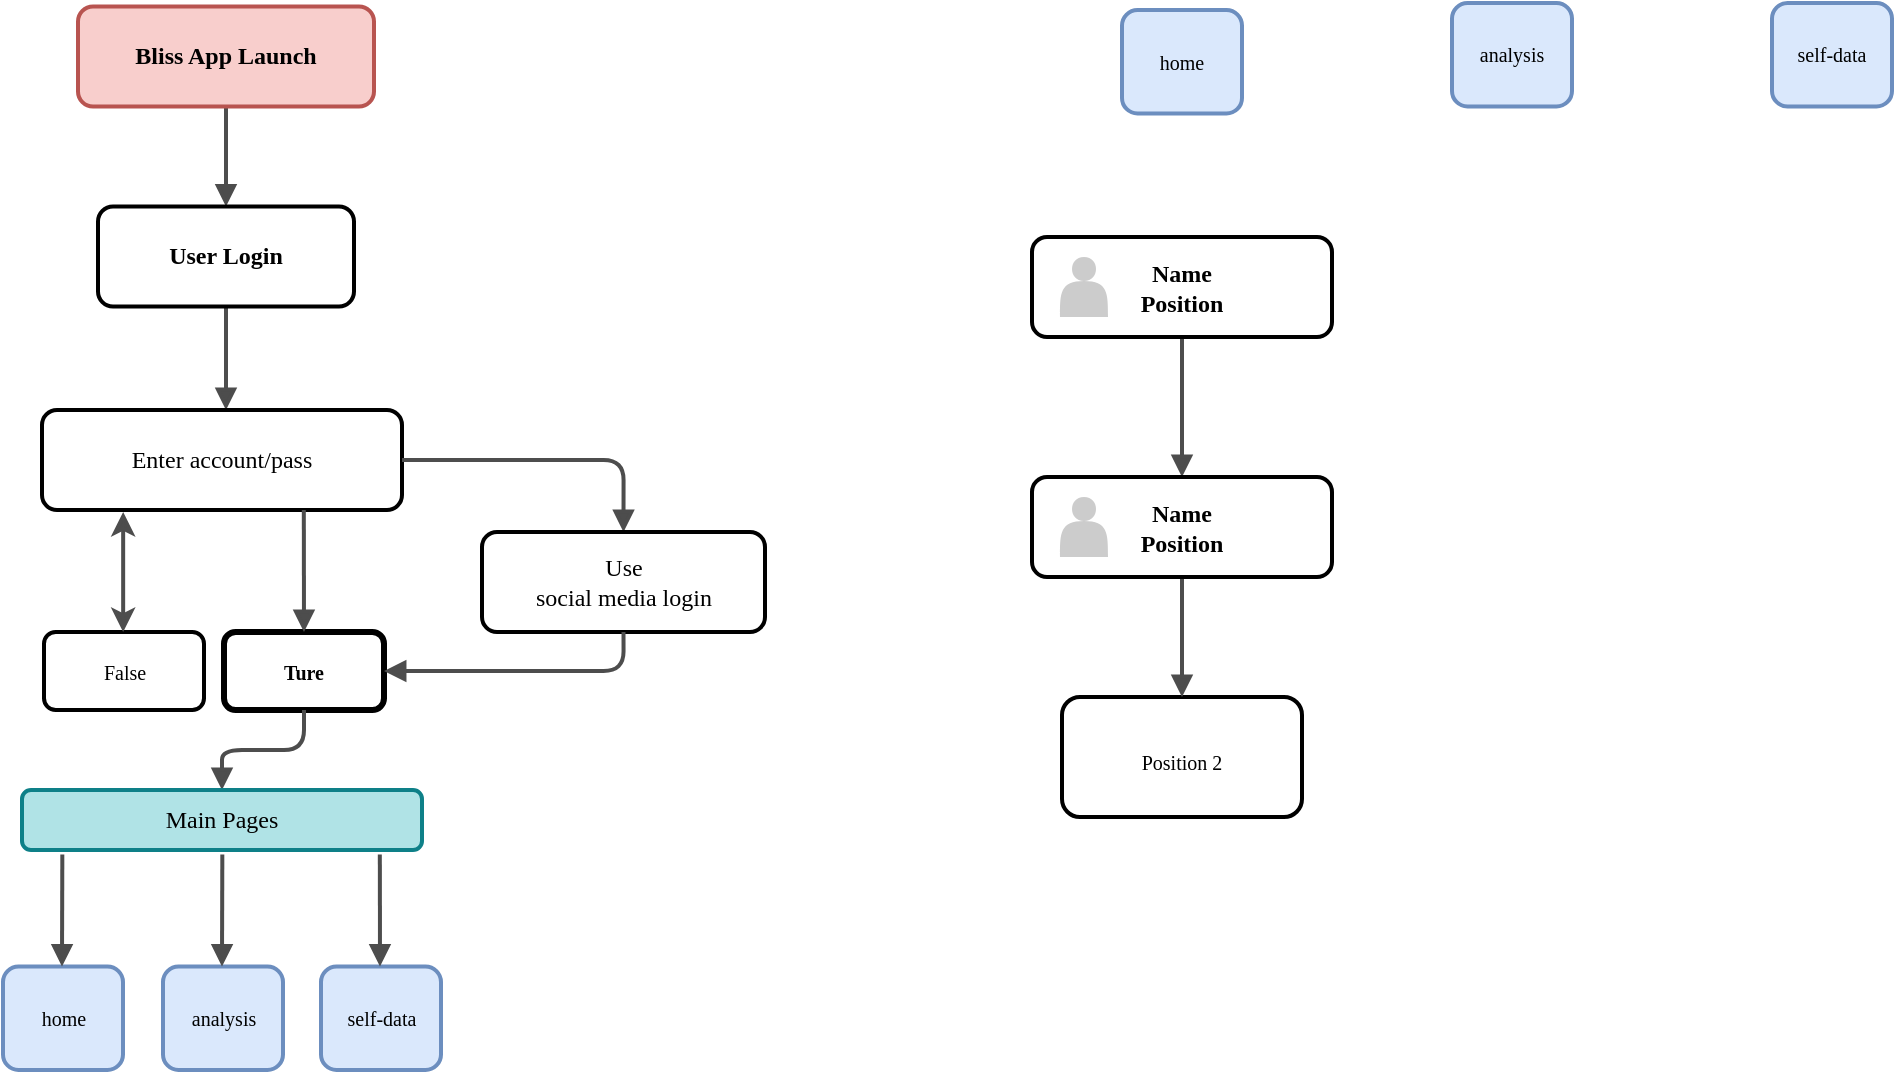 <mxfile version="13.9.0" type="github">
  <diagram name="Page-1" id="19d8dcba-68ad-dc05-1034-9cf7b2a963f6">
    <mxGraphModel dx="868" dy="494" grid="1" gridSize="10" guides="1" tooltips="1" connect="1" arrows="1" fold="1" page="1" pageScale="1" pageWidth="1169" pageHeight="827" background="#ffffff" math="0" shadow="0">
      <root>
        <mxCell id="0" />
        <mxCell id="1" parent="0" />
        <mxCell id="7Wea8-h-4_J0Y_boDIyt-44" value="" style="whiteSpace=wrap;html=1;rounded=1;shadow=0;comic=0;strokeWidth=2;fontFamily=Verdana;align=center;fontSize=10;" vertex="1" parent="1">
          <mxGeometry x="540" y="383.5" width="120" height="60" as="geometry" />
        </mxCell>
        <mxCell id="218ae93e1282097f-19" value="" style="whiteSpace=wrap;html=1;rounded=1;shadow=0;comic=0;strokeWidth=3;fontFamily=Verdana;align=center;fontSize=10;" parent="1" vertex="1">
          <mxGeometry x="121" y="351" width="80" height="39" as="geometry" />
        </mxCell>
        <mxCell id="218ae93e1282097f-24" value="analysis" style="whiteSpace=wrap;html=1;rounded=1;shadow=0;comic=0;strokeWidth=2;fontFamily=Verdana;align=center;fontSize=10;fillColor=#dae8fc;strokeColor=#6c8ebf;" parent="1" vertex="1">
          <mxGeometry x="90.5" y="518.25" width="60" height="51.75" as="geometry" />
        </mxCell>
        <mxCell id="218ae93e1282097f-42" value="" style="edgeStyle=orthogonalEdgeStyle;rounded=1;html=1;labelBackgroundColor=none;endArrow=block;endFill=1;strokeColor=#4D4D4D;strokeWidth=2;fontFamily=Verdana;fontSize=12;fontStyle=1;exitX=0.5;exitY=1;exitDx=0;exitDy=0;" parent="1" source="218ae93e1282097f-19" target="6257edae8c83ed4a-12" edge="1">
          <mxGeometry relative="1" as="geometry">
            <mxPoint x="200" y="380" as="sourcePoint" />
          </mxGeometry>
        </mxCell>
        <mxCell id="218ae93e1282097f-43" value="" style="edgeStyle=orthogonalEdgeStyle;rounded=1;html=1;labelBackgroundColor=none;endArrow=block;endFill=1;strokeColor=#4D4D4D;strokeWidth=2;fontFamily=Verdana;fontSize=12;fontStyle=1;entryX=0.5;entryY=0;entryDx=0;entryDy=0;" parent="1" source="6257edae8c83ed4a-1" target="6257edae8c83ed4a-9" edge="1">
          <mxGeometry relative="1" as="geometry" />
        </mxCell>
        <mxCell id="218ae93e1282097f-45" value="" style="edgeStyle=elbowEdgeStyle;rounded=1;html=1;labelBackgroundColor=none;endArrow=block;endFill=1;strokeColor=#4D4D4D;strokeWidth=2;fontFamily=Verdana;fontSize=12;fontStyle=1" parent="1" source="6257edae8c83ed4a-9" target="6257edae8c83ed4a-21" edge="1">
          <mxGeometry relative="1" as="geometry" />
        </mxCell>
        <mxCell id="218ae93e1282097f-48" value="" style="edgeStyle=orthogonalEdgeStyle;rounded=1;html=1;labelBackgroundColor=none;endArrow=block;endFill=1;strokeColor=#4D4D4D;strokeWidth=2;fontFamily=Verdana;fontSize=12;fontStyle=1" parent="1" source="218ae93e1282097f-2" target="6257edae8c83ed4a-24" edge="1">
          <mxGeometry relative="1" as="geometry" />
        </mxCell>
        <mxCell id="218ae93e1282097f-50" value="" style="edgeStyle=orthogonalEdgeStyle;rounded=1;html=1;labelBackgroundColor=none;endArrow=block;endFill=1;strokeColor=#4D4D4D;strokeWidth=2;fontFamily=Verdana;fontSize=10;entryX=0.5;entryY=0;entryDx=0;entryDy=0;" parent="1" source="6257edae8c83ed4a-24" target="7Wea8-h-4_J0Y_boDIyt-44" edge="1">
          <mxGeometry relative="1" as="geometry">
            <mxPoint x="625" y="383.5" as="targetPoint" />
          </mxGeometry>
        </mxCell>
        <mxCell id="218ae93e1282097f-66" value="Ture" style="text;html=1;strokeColor=none;fillColor=none;align=center;verticalAlign=middle;whiteSpace=wrap;rounded=1;shadow=0;comic=0;fontFamily=Verdana;fontSize=10;fontStyle=1" parent="1" vertex="1">
          <mxGeometry x="131" y="358" width="60" height="25" as="geometry" />
        </mxCell>
        <mxCell id="218ae93e1282097f-78" value="Position 2" style="text;html=1;strokeColor=none;fillColor=none;align=center;verticalAlign=middle;whiteSpace=wrap;rounded=1;shadow=0;comic=0;fontFamily=Verdana;fontSize=10;" parent="1" vertex="1">
          <mxGeometry x="555" y="403.5" width="90" height="25" as="geometry" />
        </mxCell>
        <mxCell id="6257edae8c83ed4a-9" value="User Login" style="whiteSpace=wrap;html=1;rounded=1;shadow=0;comic=0;strokeWidth=2;fontFamily=Verdana;align=center;fontSize=12;fontStyle=1" parent="1" vertex="1">
          <mxGeometry x="58" y="138.25" width="128" height="50" as="geometry" />
        </mxCell>
        <mxCell id="6257edae8c83ed4a-21" value="Enter account/pass" style="whiteSpace=wrap;html=1;rounded=1;shadow=0;comic=0;strokeWidth=2;fontFamily=Verdana;align=center;fontSize=12;fontStyle=0" parent="1" vertex="1">
          <mxGeometry x="30" y="240" width="180" height="50" as="geometry" />
        </mxCell>
        <mxCell id="6257edae8c83ed4a-12" value="Main Pages" style="whiteSpace=wrap;html=1;rounded=1;shadow=0;comic=0;strokeWidth=2;fontFamily=Verdana;align=center;fontSize=12;fontStyle=0;fillColor=#b0e3e6;strokeColor=#0e8088;" parent="1" vertex="1">
          <mxGeometry x="20" y="430" width="200" height="30" as="geometry" />
        </mxCell>
        <mxCell id="6257edae8c83ed4a-1" value="Bliss App Launch" style="whiteSpace=wrap;html=1;rounded=1;shadow=0;comic=0;strokeWidth=2;fontFamily=Verdana;align=center;fontSize=12;fontStyle=1;fillColor=#f8cecc;strokeColor=#b85450;" parent="1" vertex="1">
          <mxGeometry x="48" y="38.25" width="148" height="50" as="geometry" />
        </mxCell>
        <mxCell id="218ae93e1282097f-2" value="Name&lt;div&gt;&lt;span&gt;Position&lt;/span&gt;&lt;/div&gt;" style="whiteSpace=wrap;html=1;rounded=1;shadow=0;comic=0;strokeWidth=2;fontFamily=Verdana;align=center;fontSize=12;fontStyle=1" parent="1" vertex="1">
          <mxGeometry x="525" y="153.5" width="150" height="50" as="geometry" />
        </mxCell>
        <mxCell id="218ae93e1282097f-3" value="" style="shape=actor;whiteSpace=wrap;html=1;rounded=0;shadow=0;comic=0;strokeWidth=1;fillColor=#CCCCCC;fontFamily=Verdana;align=center;strokeColor=none;fontSize=12;fontStyle=1" parent="1" vertex="1">
          <mxGeometry x="539" y="163.5" width="24" height="30" as="geometry" />
        </mxCell>
        <mxCell id="6257edae8c83ed4a-24" value="Name&lt;div&gt;&lt;span&gt;Position&lt;/span&gt;&lt;/div&gt;" style="whiteSpace=wrap;html=1;rounded=1;shadow=0;comic=0;strokeWidth=2;fontFamily=Verdana;align=center;fontSize=12;fontStyle=1" parent="1" vertex="1">
          <mxGeometry x="525" y="273.5" width="150" height="50" as="geometry" />
        </mxCell>
        <mxCell id="6257edae8c83ed4a-25" value="" style="shape=actor;whiteSpace=wrap;html=1;rounded=0;shadow=0;comic=0;strokeWidth=1;fillColor=#CCCCCC;fontFamily=Verdana;align=center;strokeColor=none;fontSize=12;fontStyle=1" parent="1" vertex="1">
          <mxGeometry x="539" y="283.5" width="24" height="30" as="geometry" />
        </mxCell>
        <mxCell id="-0eLL15dMgVvJ5aCQN9N-3" value="" style="whiteSpace=wrap;html=1;rounded=1;shadow=0;comic=0;strokeWidth=2;fontFamily=Verdana;align=center;fontSize=10;" parent="1" vertex="1">
          <mxGeometry x="31" y="351" width="80" height="39" as="geometry" />
        </mxCell>
        <mxCell id="-0eLL15dMgVvJ5aCQN9N-5" value="False" style="text;html=1;strokeColor=none;fillColor=none;align=center;verticalAlign=middle;whiteSpace=wrap;rounded=1;shadow=0;comic=0;fontFamily=Verdana;fontSize=10;" parent="1" vertex="1">
          <mxGeometry x="38.5" y="358" width="65" height="25" as="geometry" />
        </mxCell>
        <mxCell id="-0eLL15dMgVvJ5aCQN9N-7" value="" style="endArrow=classic;startArrow=classic;html=1;align=center;strokeColor=#4D4D4D;strokeWidth=2;" parent="1" edge="1">
          <mxGeometry width="50" height="50" relative="1" as="geometry">
            <mxPoint x="70.58" y="351" as="sourcePoint" />
            <mxPoint x="70.58" y="291" as="targetPoint" />
          </mxGeometry>
        </mxCell>
        <mxCell id="7Wea8-h-4_J0Y_boDIyt-25" value="" style="edgeStyle=orthogonalEdgeStyle;rounded=1;html=1;labelBackgroundColor=none;endArrow=block;endFill=1;strokeColor=#4D4D4D;strokeWidth=2;fontFamily=Verdana;fontSize=12;fontStyle=1;exitX=1;exitY=0.5;exitDx=0;exitDy=0;entryX=0.5;entryY=0;entryDx=0;entryDy=0;" edge="1" parent="1" source="6257edae8c83ed4a-21" target="7Wea8-h-4_J0Y_boDIyt-26">
          <mxGeometry relative="1" as="geometry">
            <mxPoint x="223.5" y="265" as="sourcePoint" />
          </mxGeometry>
        </mxCell>
        <mxCell id="7Wea8-h-4_J0Y_boDIyt-26" value="Use &lt;br&gt;social media login" style="whiteSpace=wrap;html=1;rounded=1;shadow=0;comic=0;strokeWidth=2;fontFamily=Verdana;align=center;fontSize=12;fontStyle=0" vertex="1" parent="1">
          <mxGeometry x="250" y="301" width="141.5" height="50" as="geometry" />
        </mxCell>
        <mxCell id="7Wea8-h-4_J0Y_boDIyt-27" value="" style="edgeStyle=orthogonalEdgeStyle;rounded=1;html=1;labelBackgroundColor=none;endArrow=block;endFill=1;strokeColor=#4D4D4D;strokeWidth=2;fontFamily=Verdana;fontSize=12;fontStyle=1;entryX=1;entryY=0.5;entryDx=0;entryDy=0;exitX=0.5;exitY=1;exitDx=0;exitDy=0;" edge="1" parent="1" source="7Wea8-h-4_J0Y_boDIyt-26" target="218ae93e1282097f-19">
          <mxGeometry relative="1" as="geometry">
            <mxPoint x="250" y="370" as="targetPoint" />
            <mxPoint x="392.5" y="290" as="sourcePoint" />
            <Array as="points">
              <mxPoint x="321" y="371" />
            </Array>
          </mxGeometry>
        </mxCell>
        <mxCell id="7Wea8-h-4_J0Y_boDIyt-28" value="home" style="whiteSpace=wrap;html=1;rounded=1;shadow=0;comic=0;strokeWidth=2;fontFamily=Verdana;align=center;fontSize=10;fillColor=#dae8fc;strokeColor=#6c8ebf;verticalAlign=middle;" vertex="1" parent="1">
          <mxGeometry x="10.5" y="518.25" width="60" height="51.75" as="geometry" />
        </mxCell>
        <mxCell id="7Wea8-h-4_J0Y_boDIyt-29" value="" style="edgeStyle=elbowEdgeStyle;rounded=1;html=1;labelBackgroundColor=none;endArrow=block;endFill=1;strokeColor=#4D4D4D;strokeWidth=2;fontFamily=Verdana;fontSize=10;verticalAlign=middle;align=center;" edge="1" parent="1">
          <mxGeometry relative="1" as="geometry">
            <mxPoint x="40.167" y="462.25" as="sourcePoint" />
            <mxPoint x="40.167" y="518.25" as="targetPoint" />
          </mxGeometry>
        </mxCell>
        <mxCell id="7Wea8-h-4_J0Y_boDIyt-32" value="self-data" style="whiteSpace=wrap;html=1;rounded=1;shadow=0;comic=0;strokeWidth=2;fontFamily=Verdana;align=center;fontSize=10;fillColor=#dae8fc;strokeColor=#6c8ebf;verticalAlign=middle;" vertex="1" parent="1">
          <mxGeometry x="169.5" y="518.25" width="60" height="51.75" as="geometry" />
        </mxCell>
        <mxCell id="7Wea8-h-4_J0Y_boDIyt-35" value="" style="edgeStyle=elbowEdgeStyle;rounded=1;html=1;labelBackgroundColor=none;endArrow=block;endFill=1;strokeColor=#4D4D4D;strokeWidth=2;fontFamily=Verdana;fontSize=10;verticalAlign=middle;align=center;" edge="1" parent="1">
          <mxGeometry relative="1" as="geometry">
            <mxPoint x="120.167" y="462.25" as="sourcePoint" />
            <mxPoint x="120.167" y="518.25" as="targetPoint" />
          </mxGeometry>
        </mxCell>
        <mxCell id="7Wea8-h-4_J0Y_boDIyt-38" value="" style="edgeStyle=elbowEdgeStyle;rounded=1;html=1;labelBackgroundColor=none;endArrow=block;endFill=1;strokeColor=#4D4D4D;strokeWidth=2;fontFamily=Verdana;fontSize=10;verticalAlign=middle;align=center;" edge="1" parent="1">
          <mxGeometry relative="1" as="geometry">
            <mxPoint x="198.917" y="462.25" as="sourcePoint" />
            <mxPoint x="198.917" y="518.25" as="targetPoint" />
          </mxGeometry>
        </mxCell>
        <mxCell id="7Wea8-h-4_J0Y_boDIyt-39" value="" style="edgeStyle=elbowEdgeStyle;rounded=1;html=1;labelBackgroundColor=none;endArrow=block;endFill=1;strokeColor=#4D4D4D;strokeWidth=2;fontFamily=Verdana;fontSize=12;fontStyle=1;entryX=0.5;entryY=0;entryDx=0;entryDy=0;" edge="1" parent="1" target="218ae93e1282097f-19">
          <mxGeometry relative="1" as="geometry">
            <mxPoint x="160.909" y="290" as="sourcePoint" />
            <mxPoint x="160.909" y="341.75" as="targetPoint" />
          </mxGeometry>
        </mxCell>
        <mxCell id="7Wea8-h-4_J0Y_boDIyt-41" value="analysis" style="whiteSpace=wrap;html=1;rounded=1;shadow=0;comic=0;strokeWidth=2;fontFamily=Verdana;align=center;fontSize=10;fillColor=#dae8fc;strokeColor=#6c8ebf;" vertex="1" parent="1">
          <mxGeometry x="735" y="36.5" width="60" height="51.75" as="geometry" />
        </mxCell>
        <mxCell id="7Wea8-h-4_J0Y_boDIyt-42" value="home" style="whiteSpace=wrap;html=1;rounded=1;shadow=0;comic=0;strokeWidth=2;fontFamily=Verdana;align=center;fontSize=10;fillColor=#dae8fc;strokeColor=#6c8ebf;verticalAlign=middle;" vertex="1" parent="1">
          <mxGeometry x="570" y="40" width="60" height="51.75" as="geometry" />
        </mxCell>
        <mxCell id="7Wea8-h-4_J0Y_boDIyt-43" value="self-data" style="whiteSpace=wrap;html=1;rounded=1;shadow=0;comic=0;strokeWidth=2;fontFamily=Verdana;align=center;fontSize=10;fillColor=#dae8fc;strokeColor=#6c8ebf;verticalAlign=middle;" vertex="1" parent="1">
          <mxGeometry x="895" y="36.5" width="60" height="51.75" as="geometry" />
        </mxCell>
      </root>
    </mxGraphModel>
  </diagram>
</mxfile>
